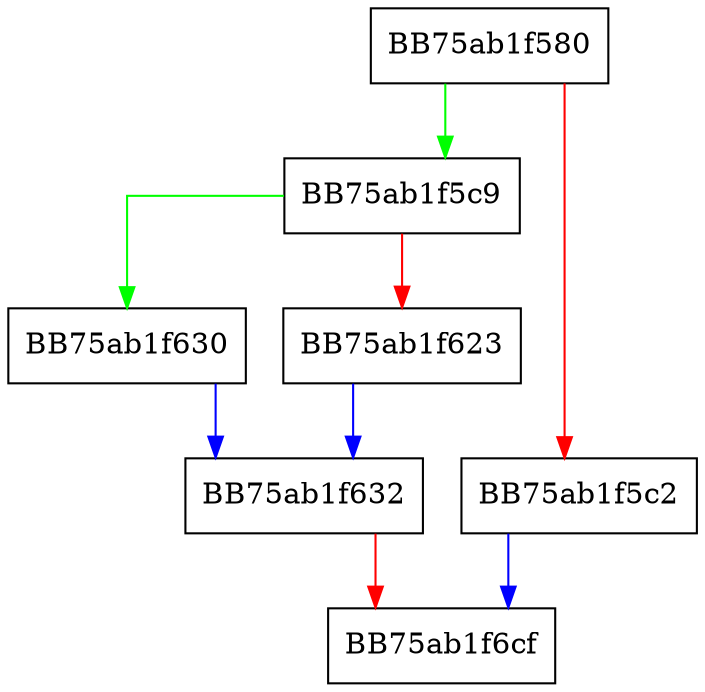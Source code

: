digraph RollingQueueAppendNamespaced {
  node [shape="box"];
  graph [splines=ortho];
  BB75ab1f580 -> BB75ab1f5c9 [color="green"];
  BB75ab1f580 -> BB75ab1f5c2 [color="red"];
  BB75ab1f5c2 -> BB75ab1f6cf [color="blue"];
  BB75ab1f5c9 -> BB75ab1f630 [color="green"];
  BB75ab1f5c9 -> BB75ab1f623 [color="red"];
  BB75ab1f623 -> BB75ab1f632 [color="blue"];
  BB75ab1f630 -> BB75ab1f632 [color="blue"];
  BB75ab1f632 -> BB75ab1f6cf [color="red"];
}